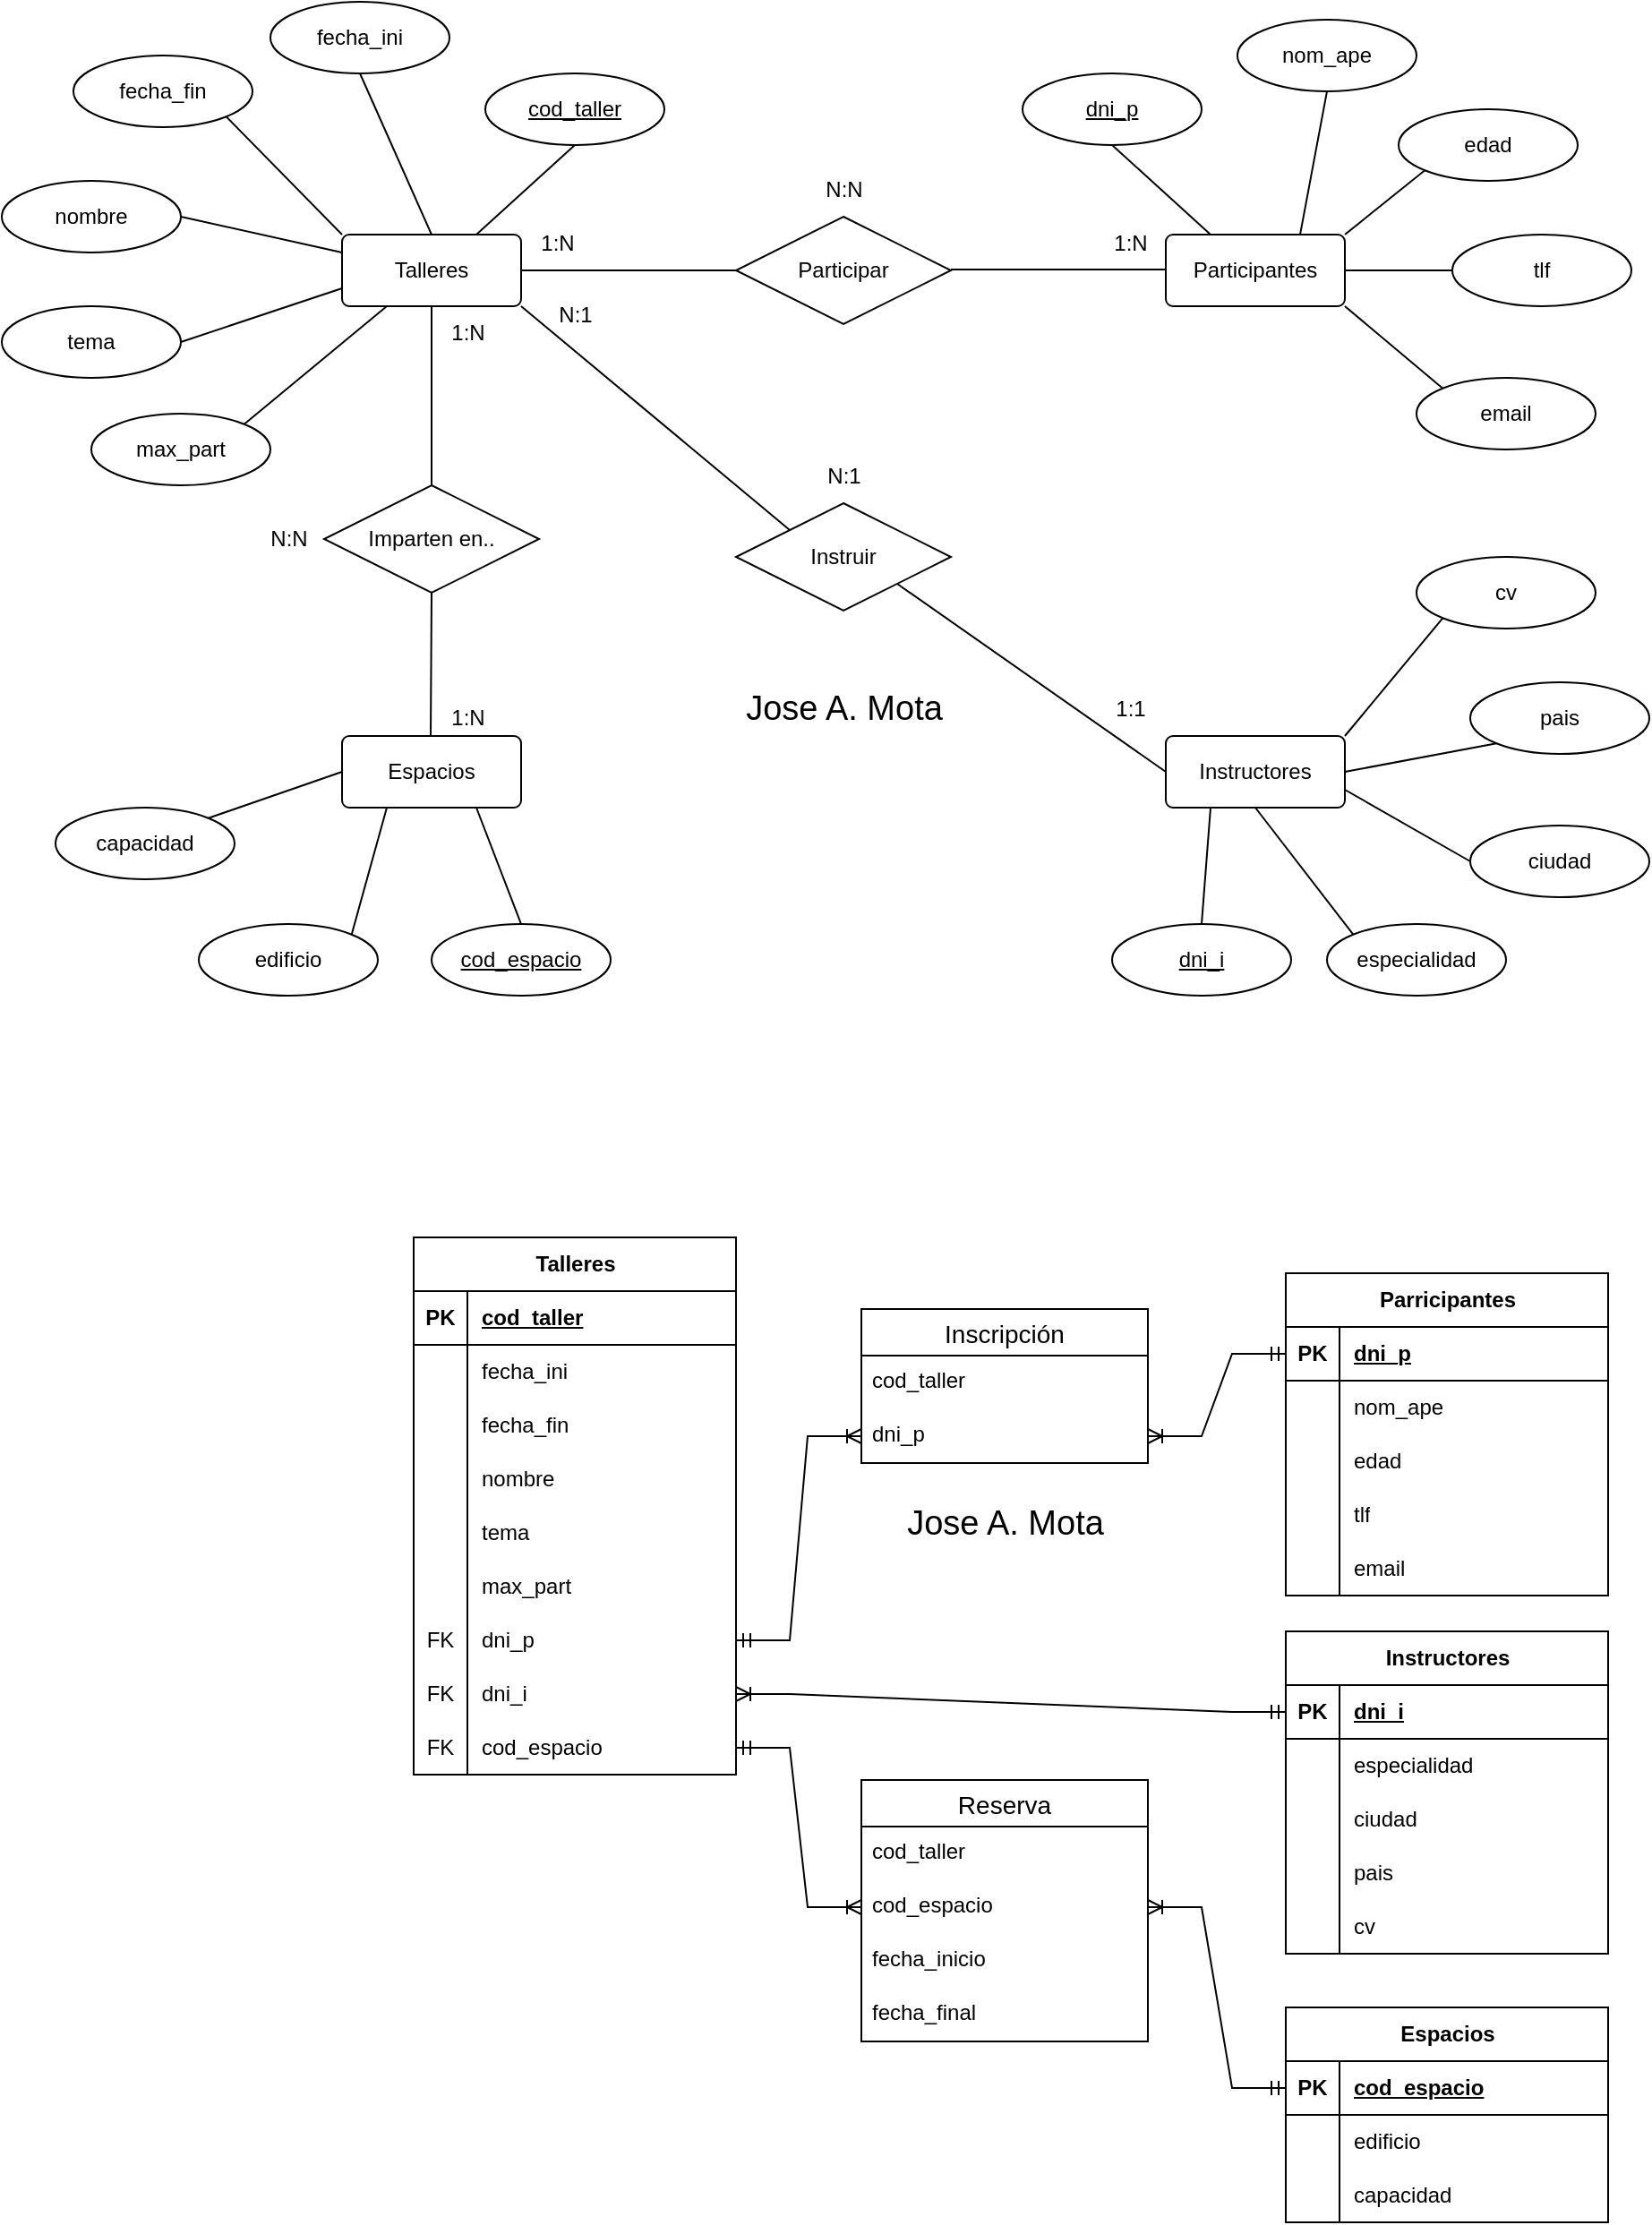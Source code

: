 <mxfile version="24.0.7" type="github">
  <diagram name="Página-1" id="fMd19Do2FWx-BMi6_N6Y">
    <mxGraphModel dx="2007" dy="745" grid="1" gridSize="10" guides="1" tooltips="1" connect="1" arrows="1" fold="1" page="1" pageScale="1" pageWidth="827" pageHeight="1169" math="0" shadow="0">
      <root>
        <mxCell id="0" />
        <mxCell id="1" parent="0" />
        <mxCell id="sIWbyuyJRMNvYDNGpS1E-1" value="Talleres" style="rounded=1;arcSize=10;whiteSpace=wrap;html=1;align=center;" parent="1" vertex="1">
          <mxGeometry x="120" y="160" width="100" height="40" as="geometry" />
        </mxCell>
        <mxCell id="sIWbyuyJRMNvYDNGpS1E-2" value="Participantes" style="rounded=1;arcSize=10;whiteSpace=wrap;html=1;align=center;" parent="1" vertex="1">
          <mxGeometry x="580" y="160" width="100" height="40" as="geometry" />
        </mxCell>
        <mxCell id="sIWbyuyJRMNvYDNGpS1E-3" value="Espacios" style="rounded=1;arcSize=10;whiteSpace=wrap;html=1;align=center;" parent="1" vertex="1">
          <mxGeometry x="120" y="440" width="100" height="40" as="geometry" />
        </mxCell>
        <mxCell id="sIWbyuyJRMNvYDNGpS1E-4" value="Instructores" style="rounded=1;arcSize=10;whiteSpace=wrap;html=1;align=center;" parent="1" vertex="1">
          <mxGeometry x="580" y="440" width="100" height="40" as="geometry" />
        </mxCell>
        <mxCell id="sIWbyuyJRMNvYDNGpS1E-5" value="Participar" style="shape=rhombus;perimeter=rhombusPerimeter;whiteSpace=wrap;html=1;align=center;" parent="1" vertex="1">
          <mxGeometry x="340" y="150" width="120" height="60" as="geometry" />
        </mxCell>
        <mxCell id="sIWbyuyJRMNvYDNGpS1E-6" value="cod_taller" style="ellipse;whiteSpace=wrap;html=1;align=center;fontStyle=4;" parent="1" vertex="1">
          <mxGeometry x="200" y="70" width="100" height="40" as="geometry" />
        </mxCell>
        <mxCell id="sIWbyuyJRMNvYDNGpS1E-7" value="fecha_ini" style="ellipse;whiteSpace=wrap;html=1;align=center;" parent="1" vertex="1">
          <mxGeometry x="80" y="30" width="100" height="40" as="geometry" />
        </mxCell>
        <mxCell id="sIWbyuyJRMNvYDNGpS1E-8" value="fecha_fin" style="ellipse;whiteSpace=wrap;html=1;align=center;" parent="1" vertex="1">
          <mxGeometry x="-30" y="60" width="100" height="40" as="geometry" />
        </mxCell>
        <mxCell id="sIWbyuyJRMNvYDNGpS1E-9" value="nombre" style="ellipse;whiteSpace=wrap;html=1;align=center;" parent="1" vertex="1">
          <mxGeometry x="-70" y="130" width="100" height="40" as="geometry" />
        </mxCell>
        <mxCell id="sIWbyuyJRMNvYDNGpS1E-10" value="tema" style="ellipse;whiteSpace=wrap;html=1;align=center;" parent="1" vertex="1">
          <mxGeometry x="-70" y="200" width="100" height="40" as="geometry" />
        </mxCell>
        <mxCell id="sIWbyuyJRMNvYDNGpS1E-11" value="max_part" style="ellipse;whiteSpace=wrap;html=1;align=center;" parent="1" vertex="1">
          <mxGeometry x="-20" y="260" width="100" height="40" as="geometry" />
        </mxCell>
        <mxCell id="sIWbyuyJRMNvYDNGpS1E-13" value="" style="endArrow=none;html=1;rounded=0;exitX=0.75;exitY=0;exitDx=0;exitDy=0;entryX=0.5;entryY=1;entryDx=0;entryDy=0;" parent="1" source="sIWbyuyJRMNvYDNGpS1E-1" target="sIWbyuyJRMNvYDNGpS1E-6" edge="1">
          <mxGeometry width="50" height="50" relative="1" as="geometry">
            <mxPoint x="250" y="180" as="sourcePoint" />
            <mxPoint x="300" y="130" as="targetPoint" />
          </mxGeometry>
        </mxCell>
        <mxCell id="sIWbyuyJRMNvYDNGpS1E-15" value="" style="endArrow=none;html=1;rounded=0;exitX=0.5;exitY=0;exitDx=0;exitDy=0;entryX=0.5;entryY=1;entryDx=0;entryDy=0;" parent="1" source="sIWbyuyJRMNvYDNGpS1E-1" target="sIWbyuyJRMNvYDNGpS1E-7" edge="1">
          <mxGeometry width="50" height="50" relative="1" as="geometry">
            <mxPoint x="150" y="140" as="sourcePoint" />
            <mxPoint x="180" y="90" as="targetPoint" />
          </mxGeometry>
        </mxCell>
        <mxCell id="sIWbyuyJRMNvYDNGpS1E-16" value="" style="endArrow=none;html=1;rounded=0;exitX=0;exitY=0;exitDx=0;exitDy=0;entryX=1;entryY=1;entryDx=0;entryDy=0;" parent="1" source="sIWbyuyJRMNvYDNGpS1E-1" target="sIWbyuyJRMNvYDNGpS1E-8" edge="1">
          <mxGeometry width="50" height="50" relative="1" as="geometry">
            <mxPoint x="90" y="190" as="sourcePoint" />
            <mxPoint x="50" y="100" as="targetPoint" />
          </mxGeometry>
        </mxCell>
        <mxCell id="sIWbyuyJRMNvYDNGpS1E-17" value="" style="endArrow=none;html=1;rounded=0;exitX=0;exitY=0.25;exitDx=0;exitDy=0;entryX=1;entryY=0.5;entryDx=0;entryDy=0;" parent="1" source="sIWbyuyJRMNvYDNGpS1E-1" target="sIWbyuyJRMNvYDNGpS1E-9" edge="1">
          <mxGeometry width="50" height="50" relative="1" as="geometry">
            <mxPoint x="105" y="183" as="sourcePoint" />
            <mxPoint x="40" y="117" as="targetPoint" />
          </mxGeometry>
        </mxCell>
        <mxCell id="sIWbyuyJRMNvYDNGpS1E-18" value="" style="endArrow=none;html=1;rounded=0;exitX=0;exitY=0.75;exitDx=0;exitDy=0;entryX=1;entryY=0.5;entryDx=0;entryDy=0;" parent="1" source="sIWbyuyJRMNvYDNGpS1E-1" target="sIWbyuyJRMNvYDNGpS1E-10" edge="1">
          <mxGeometry width="50" height="50" relative="1" as="geometry">
            <mxPoint x="130" y="180" as="sourcePoint" />
            <mxPoint x="40" y="160" as="targetPoint" />
          </mxGeometry>
        </mxCell>
        <mxCell id="sIWbyuyJRMNvYDNGpS1E-19" value="" style="endArrow=none;html=1;rounded=0;exitX=0.25;exitY=1;exitDx=0;exitDy=0;entryX=1;entryY=0;entryDx=0;entryDy=0;" parent="1" source="sIWbyuyJRMNvYDNGpS1E-1" target="sIWbyuyJRMNvYDNGpS1E-11" edge="1">
          <mxGeometry width="50" height="50" relative="1" as="geometry">
            <mxPoint x="130" y="200" as="sourcePoint" />
            <mxPoint x="40" y="230" as="targetPoint" />
          </mxGeometry>
        </mxCell>
        <mxCell id="sIWbyuyJRMNvYDNGpS1E-28" value="cod_espacio" style="ellipse;whiteSpace=wrap;html=1;align=center;fontStyle=4;" parent="1" vertex="1">
          <mxGeometry x="170" y="545" width="100" height="40" as="geometry" />
        </mxCell>
        <mxCell id="sIWbyuyJRMNvYDNGpS1E-29" value="capacidad" style="ellipse;whiteSpace=wrap;html=1;align=center;" parent="1" vertex="1">
          <mxGeometry x="-40" y="480" width="100" height="40" as="geometry" />
        </mxCell>
        <mxCell id="sIWbyuyJRMNvYDNGpS1E-31" value="" style="endArrow=none;html=1;rounded=0;exitX=0.75;exitY=1;exitDx=0;exitDy=0;entryX=0.5;entryY=0;entryDx=0;entryDy=0;" parent="1" source="sIWbyuyJRMNvYDNGpS1E-3" target="sIWbyuyJRMNvYDNGpS1E-28" edge="1">
          <mxGeometry width="50" height="50" relative="1" as="geometry">
            <mxPoint x="-15" y="510" as="sourcePoint" />
            <mxPoint x="90" y="480" as="targetPoint" />
          </mxGeometry>
        </mxCell>
        <mxCell id="sIWbyuyJRMNvYDNGpS1E-32" value="" style="endArrow=none;html=1;rounded=0;exitX=0.25;exitY=1;exitDx=0;exitDy=0;entryX=1;entryY=0;entryDx=0;entryDy=0;" parent="1" source="sIWbyuyJRMNvYDNGpS1E-3" target="sIWbyuyJRMNvYDNGpS1E-39" edge="1">
          <mxGeometry width="50" height="50" relative="1" as="geometry">
            <mxPoint x="-40" y="510" as="sourcePoint" />
            <mxPoint x="-30" y="440" as="targetPoint" />
          </mxGeometry>
        </mxCell>
        <mxCell id="sIWbyuyJRMNvYDNGpS1E-33" value="" style="endArrow=none;html=1;rounded=0;exitX=0;exitY=0.5;exitDx=0;exitDy=0;entryX=1;entryY=0;entryDx=0;entryDy=0;" parent="1" source="sIWbyuyJRMNvYDNGpS1E-3" target="sIWbyuyJRMNvYDNGpS1E-29" edge="1">
          <mxGeometry width="50" height="50" relative="1" as="geometry">
            <mxPoint x="-90" y="510" as="sourcePoint" />
            <mxPoint x="-160" y="450" as="targetPoint" />
          </mxGeometry>
        </mxCell>
        <mxCell id="sIWbyuyJRMNvYDNGpS1E-39" value="edificio" style="ellipse;whiteSpace=wrap;html=1;align=center;" parent="1" vertex="1">
          <mxGeometry x="40" y="545" width="100" height="40" as="geometry" />
        </mxCell>
        <mxCell id="sIWbyuyJRMNvYDNGpS1E-40" value="dni_i" style="ellipse;whiteSpace=wrap;html=1;align=center;fontStyle=4;" parent="1" vertex="1">
          <mxGeometry x="550" y="545" width="100" height="40" as="geometry" />
        </mxCell>
        <mxCell id="sIWbyuyJRMNvYDNGpS1E-41" value="ciudad" style="ellipse;whiteSpace=wrap;html=1;align=center;" parent="1" vertex="1">
          <mxGeometry x="750" y="490" width="100" height="40" as="geometry" />
        </mxCell>
        <mxCell id="sIWbyuyJRMNvYDNGpS1E-42" value="pais" style="ellipse;whiteSpace=wrap;html=1;align=center;" parent="1" vertex="1">
          <mxGeometry x="750" y="410" width="100" height="40" as="geometry" />
        </mxCell>
        <mxCell id="sIWbyuyJRMNvYDNGpS1E-43" value="" style="endArrow=none;html=1;rounded=0;exitX=0.25;exitY=1;exitDx=0;exitDy=0;entryX=0.5;entryY=0;entryDx=0;entryDy=0;" parent="1" source="sIWbyuyJRMNvYDNGpS1E-4" target="sIWbyuyJRMNvYDNGpS1E-40" edge="1">
          <mxGeometry width="50" height="50" relative="1" as="geometry">
            <mxPoint x="845" y="625" as="sourcePoint" />
            <mxPoint x="950" y="595" as="targetPoint" />
          </mxGeometry>
        </mxCell>
        <mxCell id="sIWbyuyJRMNvYDNGpS1E-44" value="" style="endArrow=none;html=1;rounded=0;exitX=0.5;exitY=1;exitDx=0;exitDy=0;entryX=0;entryY=0;entryDx=0;entryDy=0;" parent="1" source="sIWbyuyJRMNvYDNGpS1E-4" target="sIWbyuyJRMNvYDNGpS1E-51" edge="1">
          <mxGeometry width="50" height="50" relative="1" as="geometry">
            <mxPoint x="515" y="810" as="sourcePoint" />
            <mxPoint x="525" y="740" as="targetPoint" />
          </mxGeometry>
        </mxCell>
        <mxCell id="sIWbyuyJRMNvYDNGpS1E-45" value="" style="endArrow=none;html=1;rounded=0;exitX=1;exitY=0.75;exitDx=0;exitDy=0;entryX=0;entryY=0.5;entryDx=0;entryDy=0;" parent="1" source="sIWbyuyJRMNvYDNGpS1E-4" target="sIWbyuyJRMNvYDNGpS1E-41" edge="1">
          <mxGeometry width="50" height="50" relative="1" as="geometry">
            <mxPoint x="465" y="810" as="sourcePoint" />
            <mxPoint x="395" y="750" as="targetPoint" />
          </mxGeometry>
        </mxCell>
        <mxCell id="sIWbyuyJRMNvYDNGpS1E-46" value="" style="endArrow=none;html=1;rounded=0;exitX=1;exitY=0.5;exitDx=0;exitDy=0;entryX=0;entryY=1;entryDx=0;entryDy=0;" parent="1" source="sIWbyuyJRMNvYDNGpS1E-4" target="sIWbyuyJRMNvYDNGpS1E-42" edge="1">
          <mxGeometry width="50" height="50" relative="1" as="geometry">
            <mxPoint x="465" y="820" as="sourcePoint" />
            <mxPoint x="385" y="767" as="targetPoint" />
          </mxGeometry>
        </mxCell>
        <mxCell id="sIWbyuyJRMNvYDNGpS1E-47" value="cv" style="ellipse;whiteSpace=wrap;html=1;align=center;" parent="1" vertex="1">
          <mxGeometry x="720" y="340" width="100" height="40" as="geometry" />
        </mxCell>
        <mxCell id="sIWbyuyJRMNvYDNGpS1E-49" value="" style="endArrow=none;html=1;rounded=0;exitX=1;exitY=0;exitDx=0;exitDy=0;entryX=0;entryY=1;entryDx=0;entryDy=0;" parent="1" source="sIWbyuyJRMNvYDNGpS1E-4" target="sIWbyuyJRMNvYDNGpS1E-47" edge="1">
          <mxGeometry width="50" height="50" relative="1" as="geometry">
            <mxPoint x="465" y="840" as="sourcePoint" />
            <mxPoint x="385" y="810" as="targetPoint" />
          </mxGeometry>
        </mxCell>
        <mxCell id="sIWbyuyJRMNvYDNGpS1E-51" value="especialidad" style="ellipse;whiteSpace=wrap;html=1;align=center;" parent="1" vertex="1">
          <mxGeometry x="670" y="545" width="100" height="40" as="geometry" />
        </mxCell>
        <mxCell id="sIWbyuyJRMNvYDNGpS1E-52" value="dni_p" style="ellipse;whiteSpace=wrap;html=1;align=center;fontStyle=4;" parent="1" vertex="1">
          <mxGeometry x="500" y="70" width="100" height="40" as="geometry" />
        </mxCell>
        <mxCell id="sIWbyuyJRMNvYDNGpS1E-53" value="edad" style="ellipse;whiteSpace=wrap;html=1;align=center;" parent="1" vertex="1">
          <mxGeometry x="710" y="90" width="100" height="40" as="geometry" />
        </mxCell>
        <mxCell id="sIWbyuyJRMNvYDNGpS1E-54" value="tlf" style="ellipse;whiteSpace=wrap;html=1;align=center;" parent="1" vertex="1">
          <mxGeometry x="740" y="160" width="100" height="40" as="geometry" />
        </mxCell>
        <mxCell id="sIWbyuyJRMNvYDNGpS1E-55" value="" style="endArrow=none;html=1;rounded=0;exitX=0.25;exitY=0;exitDx=0;exitDy=0;entryX=0.5;entryY=1;entryDx=0;entryDy=0;" parent="1" source="sIWbyuyJRMNvYDNGpS1E-2" target="sIWbyuyJRMNvYDNGpS1E-52" edge="1">
          <mxGeometry width="50" height="50" relative="1" as="geometry">
            <mxPoint x="955" y="145" as="sourcePoint" />
            <mxPoint x="1060" y="115" as="targetPoint" />
          </mxGeometry>
        </mxCell>
        <mxCell id="sIWbyuyJRMNvYDNGpS1E-56" value="" style="endArrow=none;html=1;rounded=0;exitX=0.75;exitY=0;exitDx=0;exitDy=0;entryX=0.5;entryY=1;entryDx=0;entryDy=0;" parent="1" source="sIWbyuyJRMNvYDNGpS1E-2" target="sIWbyuyJRMNvYDNGpS1E-63" edge="1">
          <mxGeometry width="50" height="50" relative="1" as="geometry">
            <mxPoint x="930" y="145" as="sourcePoint" />
            <mxPoint x="940" y="75" as="targetPoint" />
          </mxGeometry>
        </mxCell>
        <mxCell id="sIWbyuyJRMNvYDNGpS1E-57" value="" style="endArrow=none;html=1;rounded=0;exitX=1;exitY=0;exitDx=0;exitDy=0;entryX=0;entryY=1;entryDx=0;entryDy=0;" parent="1" source="sIWbyuyJRMNvYDNGpS1E-2" target="sIWbyuyJRMNvYDNGpS1E-53" edge="1">
          <mxGeometry width="50" height="50" relative="1" as="geometry">
            <mxPoint x="880" y="145" as="sourcePoint" />
            <mxPoint x="810" y="85" as="targetPoint" />
          </mxGeometry>
        </mxCell>
        <mxCell id="sIWbyuyJRMNvYDNGpS1E-58" value="" style="endArrow=none;html=1;rounded=0;exitX=0;exitY=0.5;exitDx=0;exitDy=0;entryX=1;entryY=0.5;entryDx=0;entryDy=0;" parent="1" source="sIWbyuyJRMNvYDNGpS1E-54" target="sIWbyuyJRMNvYDNGpS1E-2" edge="1">
          <mxGeometry width="50" height="50" relative="1" as="geometry">
            <mxPoint x="880" y="155" as="sourcePoint" />
            <mxPoint x="800" y="102" as="targetPoint" />
          </mxGeometry>
        </mxCell>
        <mxCell id="sIWbyuyJRMNvYDNGpS1E-59" value="email" style="ellipse;whiteSpace=wrap;html=1;align=center;" parent="1" vertex="1">
          <mxGeometry x="720" y="240" width="100" height="40" as="geometry" />
        </mxCell>
        <mxCell id="sIWbyuyJRMNvYDNGpS1E-61" value="" style="endArrow=none;html=1;rounded=0;exitX=1;exitY=1;exitDx=0;exitDy=0;entryX=0;entryY=0;entryDx=0;entryDy=0;" parent="1" source="sIWbyuyJRMNvYDNGpS1E-2" target="sIWbyuyJRMNvYDNGpS1E-59" edge="1">
          <mxGeometry width="50" height="50" relative="1" as="geometry">
            <mxPoint x="880" y="175" as="sourcePoint" />
            <mxPoint x="800" y="145" as="targetPoint" />
          </mxGeometry>
        </mxCell>
        <mxCell id="sIWbyuyJRMNvYDNGpS1E-63" value="nom_ape" style="ellipse;whiteSpace=wrap;html=1;align=center;" parent="1" vertex="1">
          <mxGeometry x="620" y="40" width="100" height="40" as="geometry" />
        </mxCell>
        <mxCell id="sIWbyuyJRMNvYDNGpS1E-64" value="Instruir" style="shape=rhombus;perimeter=rhombusPerimeter;whiteSpace=wrap;html=1;align=center;" parent="1" vertex="1">
          <mxGeometry x="340" y="310" width="120" height="60" as="geometry" />
        </mxCell>
        <mxCell id="sIWbyuyJRMNvYDNGpS1E-65" value="Imparten en.." style="shape=rhombus;perimeter=rhombusPerimeter;whiteSpace=wrap;html=1;align=center;" parent="1" vertex="1">
          <mxGeometry x="110" y="300" width="120" height="60" as="geometry" />
        </mxCell>
        <mxCell id="sIWbyuyJRMNvYDNGpS1E-66" value="N:N" style="text;html=1;align=center;verticalAlign=middle;resizable=0;points=[];autosize=1;strokeColor=none;fillColor=none;" parent="1" vertex="1">
          <mxGeometry x="70" y="315" width="40" height="30" as="geometry" />
        </mxCell>
        <mxCell id="sIWbyuyJRMNvYDNGpS1E-67" value="N:N" style="text;html=1;align=center;verticalAlign=middle;resizable=0;points=[];autosize=1;strokeColor=none;fillColor=none;" parent="1" vertex="1">
          <mxGeometry x="380" y="120" width="40" height="30" as="geometry" />
        </mxCell>
        <mxCell id="sIWbyuyJRMNvYDNGpS1E-69" value="N:1" style="text;html=1;align=center;verticalAlign=middle;resizable=0;points=[];autosize=1;strokeColor=none;fillColor=none;" parent="1" vertex="1">
          <mxGeometry x="380" y="280" width="40" height="30" as="geometry" />
        </mxCell>
        <mxCell id="sIWbyuyJRMNvYDNGpS1E-70" value="" style="endArrow=none;html=1;rounded=0;exitX=1;exitY=0.5;exitDx=0;exitDy=0;entryX=0;entryY=0.5;entryDx=0;entryDy=0;" parent="1" source="sIWbyuyJRMNvYDNGpS1E-1" target="sIWbyuyJRMNvYDNGpS1E-5" edge="1">
          <mxGeometry width="50" height="50" relative="1" as="geometry">
            <mxPoint x="205" y="170" as="sourcePoint" />
            <mxPoint x="260" y="120" as="targetPoint" />
          </mxGeometry>
        </mxCell>
        <mxCell id="sIWbyuyJRMNvYDNGpS1E-71" value="" style="endArrow=none;html=1;rounded=0;exitX=1;exitY=0.5;exitDx=0;exitDy=0;entryX=0;entryY=0.5;entryDx=0;entryDy=0;" parent="1" edge="1">
          <mxGeometry width="50" height="50" relative="1" as="geometry">
            <mxPoint x="460" y="179.5" as="sourcePoint" />
            <mxPoint x="580" y="179.5" as="targetPoint" />
          </mxGeometry>
        </mxCell>
        <mxCell id="sIWbyuyJRMNvYDNGpS1E-72" value="" style="endArrow=none;html=1;rounded=0;exitX=1;exitY=1;exitDx=0;exitDy=0;entryX=0;entryY=0;entryDx=0;entryDy=0;" parent="1" source="sIWbyuyJRMNvYDNGpS1E-1" target="sIWbyuyJRMNvYDNGpS1E-64" edge="1">
          <mxGeometry width="50" height="50" relative="1" as="geometry">
            <mxPoint x="470" y="189.5" as="sourcePoint" />
            <mxPoint x="590" y="189.5" as="targetPoint" />
          </mxGeometry>
        </mxCell>
        <mxCell id="sIWbyuyJRMNvYDNGpS1E-73" value="" style="endArrow=none;html=1;rounded=0;exitX=1;exitY=1;exitDx=0;exitDy=0;entryX=0;entryY=0.5;entryDx=0;entryDy=0;" parent="1" source="sIWbyuyJRMNvYDNGpS1E-64" target="sIWbyuyJRMNvYDNGpS1E-4" edge="1">
          <mxGeometry width="50" height="50" relative="1" as="geometry">
            <mxPoint x="410" y="390" as="sourcePoint" />
            <mxPoint x="560" y="515" as="targetPoint" />
          </mxGeometry>
        </mxCell>
        <mxCell id="sIWbyuyJRMNvYDNGpS1E-74" value="" style="endArrow=none;html=1;rounded=0;exitX=0.5;exitY=1;exitDx=0;exitDy=0;entryX=0.5;entryY=0;entryDx=0;entryDy=0;" parent="1" source="sIWbyuyJRMNvYDNGpS1E-1" target="sIWbyuyJRMNvYDNGpS1E-65" edge="1">
          <mxGeometry width="50" height="50" relative="1" as="geometry">
            <mxPoint x="250" y="385" as="sourcePoint" />
            <mxPoint x="400" y="490" as="targetPoint" />
          </mxGeometry>
        </mxCell>
        <mxCell id="sIWbyuyJRMNvYDNGpS1E-75" value="" style="endArrow=none;html=1;rounded=0;entryX=0.5;entryY=0;entryDx=0;entryDy=0;exitX=0.5;exitY=1;exitDx=0;exitDy=0;" parent="1" source="sIWbyuyJRMNvYDNGpS1E-65" edge="1">
          <mxGeometry width="50" height="50" relative="1" as="geometry">
            <mxPoint x="170" y="370" as="sourcePoint" />
            <mxPoint x="169.5" y="440" as="targetPoint" />
          </mxGeometry>
        </mxCell>
        <mxCell id="sIWbyuyJRMNvYDNGpS1E-76" value="1:N" style="text;html=1;align=center;verticalAlign=middle;resizable=0;points=[];autosize=1;strokeColor=none;fillColor=none;" parent="1" vertex="1">
          <mxGeometry x="220" y="150" width="40" height="30" as="geometry" />
        </mxCell>
        <mxCell id="sIWbyuyJRMNvYDNGpS1E-77" value="1:N" style="text;html=1;align=center;verticalAlign=middle;resizable=0;points=[];autosize=1;strokeColor=none;fillColor=none;" parent="1" vertex="1">
          <mxGeometry x="540" y="150" width="40" height="30" as="geometry" />
        </mxCell>
        <mxCell id="sIWbyuyJRMNvYDNGpS1E-80" value="1:1" style="text;html=1;align=center;verticalAlign=middle;resizable=0;points=[];autosize=1;strokeColor=none;fillColor=none;" parent="1" vertex="1">
          <mxGeometry x="540" y="410" width="40" height="30" as="geometry" />
        </mxCell>
        <mxCell id="sIWbyuyJRMNvYDNGpS1E-81" value="1:N" style="text;html=1;align=center;verticalAlign=middle;resizable=0;points=[];autosize=1;strokeColor=none;fillColor=none;" parent="1" vertex="1">
          <mxGeometry x="170" y="415" width="40" height="30" as="geometry" />
        </mxCell>
        <mxCell id="sIWbyuyJRMNvYDNGpS1E-82" value="1:N" style="text;html=1;align=center;verticalAlign=middle;resizable=0;points=[];autosize=1;strokeColor=none;fillColor=none;" parent="1" vertex="1">
          <mxGeometry x="170" y="200" width="40" height="30" as="geometry" />
        </mxCell>
        <mxCell id="sIWbyuyJRMNvYDNGpS1E-83" value="N:1" style="text;html=1;align=center;verticalAlign=middle;resizable=0;points=[];autosize=1;strokeColor=none;fillColor=none;" parent="1" vertex="1">
          <mxGeometry x="230" y="190" width="40" height="30" as="geometry" />
        </mxCell>
        <mxCell id="sIWbyuyJRMNvYDNGpS1E-84" value="Talleres" style="shape=table;startSize=30;container=1;collapsible=1;childLayout=tableLayout;fixedRows=1;rowLines=0;fontStyle=1;align=center;resizeLast=1;html=1;" parent="1" vertex="1">
          <mxGeometry x="160" y="720" width="180" height="300" as="geometry" />
        </mxCell>
        <mxCell id="sIWbyuyJRMNvYDNGpS1E-85" value="" style="shape=tableRow;horizontal=0;startSize=0;swimlaneHead=0;swimlaneBody=0;fillColor=none;collapsible=0;dropTarget=0;points=[[0,0.5],[1,0.5]];portConstraint=eastwest;top=0;left=0;right=0;bottom=1;" parent="sIWbyuyJRMNvYDNGpS1E-84" vertex="1">
          <mxGeometry y="30" width="180" height="30" as="geometry" />
        </mxCell>
        <mxCell id="sIWbyuyJRMNvYDNGpS1E-86" value="PK" style="shape=partialRectangle;connectable=0;fillColor=none;top=0;left=0;bottom=0;right=0;fontStyle=1;overflow=hidden;whiteSpace=wrap;html=1;" parent="sIWbyuyJRMNvYDNGpS1E-85" vertex="1">
          <mxGeometry width="30" height="30" as="geometry">
            <mxRectangle width="30" height="30" as="alternateBounds" />
          </mxGeometry>
        </mxCell>
        <mxCell id="sIWbyuyJRMNvYDNGpS1E-87" value="cod_taller" style="shape=partialRectangle;connectable=0;fillColor=none;top=0;left=0;bottom=0;right=0;align=left;spacingLeft=6;fontStyle=5;overflow=hidden;whiteSpace=wrap;html=1;" parent="sIWbyuyJRMNvYDNGpS1E-85" vertex="1">
          <mxGeometry x="30" width="150" height="30" as="geometry">
            <mxRectangle width="150" height="30" as="alternateBounds" />
          </mxGeometry>
        </mxCell>
        <mxCell id="sIWbyuyJRMNvYDNGpS1E-88" value="" style="shape=tableRow;horizontal=0;startSize=0;swimlaneHead=0;swimlaneBody=0;fillColor=none;collapsible=0;dropTarget=0;points=[[0,0.5],[1,0.5]];portConstraint=eastwest;top=0;left=0;right=0;bottom=0;" parent="sIWbyuyJRMNvYDNGpS1E-84" vertex="1">
          <mxGeometry y="60" width="180" height="30" as="geometry" />
        </mxCell>
        <mxCell id="sIWbyuyJRMNvYDNGpS1E-89" value="" style="shape=partialRectangle;connectable=0;fillColor=none;top=0;left=0;bottom=0;right=0;editable=1;overflow=hidden;whiteSpace=wrap;html=1;" parent="sIWbyuyJRMNvYDNGpS1E-88" vertex="1">
          <mxGeometry width="30" height="30" as="geometry">
            <mxRectangle width="30" height="30" as="alternateBounds" />
          </mxGeometry>
        </mxCell>
        <mxCell id="sIWbyuyJRMNvYDNGpS1E-90" value="fecha_ini" style="shape=partialRectangle;connectable=0;fillColor=none;top=0;left=0;bottom=0;right=0;align=left;spacingLeft=6;overflow=hidden;whiteSpace=wrap;html=1;" parent="sIWbyuyJRMNvYDNGpS1E-88" vertex="1">
          <mxGeometry x="30" width="150" height="30" as="geometry">
            <mxRectangle width="150" height="30" as="alternateBounds" />
          </mxGeometry>
        </mxCell>
        <mxCell id="sIWbyuyJRMNvYDNGpS1E-91" value="" style="shape=tableRow;horizontal=0;startSize=0;swimlaneHead=0;swimlaneBody=0;fillColor=none;collapsible=0;dropTarget=0;points=[[0,0.5],[1,0.5]];portConstraint=eastwest;top=0;left=0;right=0;bottom=0;" parent="sIWbyuyJRMNvYDNGpS1E-84" vertex="1">
          <mxGeometry y="90" width="180" height="30" as="geometry" />
        </mxCell>
        <mxCell id="sIWbyuyJRMNvYDNGpS1E-92" value="" style="shape=partialRectangle;connectable=0;fillColor=none;top=0;left=0;bottom=0;right=0;editable=1;overflow=hidden;whiteSpace=wrap;html=1;" parent="sIWbyuyJRMNvYDNGpS1E-91" vertex="1">
          <mxGeometry width="30" height="30" as="geometry">
            <mxRectangle width="30" height="30" as="alternateBounds" />
          </mxGeometry>
        </mxCell>
        <mxCell id="sIWbyuyJRMNvYDNGpS1E-93" value="fecha_fin" style="shape=partialRectangle;connectable=0;fillColor=none;top=0;left=0;bottom=0;right=0;align=left;spacingLeft=6;overflow=hidden;whiteSpace=wrap;html=1;" parent="sIWbyuyJRMNvYDNGpS1E-91" vertex="1">
          <mxGeometry x="30" width="150" height="30" as="geometry">
            <mxRectangle width="150" height="30" as="alternateBounds" />
          </mxGeometry>
        </mxCell>
        <mxCell id="sIWbyuyJRMNvYDNGpS1E-94" value="" style="shape=tableRow;horizontal=0;startSize=0;swimlaneHead=0;swimlaneBody=0;fillColor=none;collapsible=0;dropTarget=0;points=[[0,0.5],[1,0.5]];portConstraint=eastwest;top=0;left=0;right=0;bottom=0;" parent="sIWbyuyJRMNvYDNGpS1E-84" vertex="1">
          <mxGeometry y="120" width="180" height="30" as="geometry" />
        </mxCell>
        <mxCell id="sIWbyuyJRMNvYDNGpS1E-95" value="" style="shape=partialRectangle;connectable=0;fillColor=none;top=0;left=0;bottom=0;right=0;editable=1;overflow=hidden;whiteSpace=wrap;html=1;" parent="sIWbyuyJRMNvYDNGpS1E-94" vertex="1">
          <mxGeometry width="30" height="30" as="geometry">
            <mxRectangle width="30" height="30" as="alternateBounds" />
          </mxGeometry>
        </mxCell>
        <mxCell id="sIWbyuyJRMNvYDNGpS1E-96" value="nombre" style="shape=partialRectangle;connectable=0;fillColor=none;top=0;left=0;bottom=0;right=0;align=left;spacingLeft=6;overflow=hidden;whiteSpace=wrap;html=1;" parent="sIWbyuyJRMNvYDNGpS1E-94" vertex="1">
          <mxGeometry x="30" width="150" height="30" as="geometry">
            <mxRectangle width="150" height="30" as="alternateBounds" />
          </mxGeometry>
        </mxCell>
        <mxCell id="sIWbyuyJRMNvYDNGpS1E-142" value="" style="shape=tableRow;horizontal=0;startSize=0;swimlaneHead=0;swimlaneBody=0;fillColor=none;collapsible=0;dropTarget=0;points=[[0,0.5],[1,0.5]];portConstraint=eastwest;top=0;left=0;right=0;bottom=0;" parent="sIWbyuyJRMNvYDNGpS1E-84" vertex="1">
          <mxGeometry y="150" width="180" height="30" as="geometry" />
        </mxCell>
        <mxCell id="sIWbyuyJRMNvYDNGpS1E-143" value="" style="shape=partialRectangle;connectable=0;fillColor=none;top=0;left=0;bottom=0;right=0;editable=1;overflow=hidden;whiteSpace=wrap;html=1;" parent="sIWbyuyJRMNvYDNGpS1E-142" vertex="1">
          <mxGeometry width="30" height="30" as="geometry">
            <mxRectangle width="30" height="30" as="alternateBounds" />
          </mxGeometry>
        </mxCell>
        <mxCell id="sIWbyuyJRMNvYDNGpS1E-144" value="tema" style="shape=partialRectangle;connectable=0;fillColor=none;top=0;left=0;bottom=0;right=0;align=left;spacingLeft=6;overflow=hidden;whiteSpace=wrap;html=1;" parent="sIWbyuyJRMNvYDNGpS1E-142" vertex="1">
          <mxGeometry x="30" width="150" height="30" as="geometry">
            <mxRectangle width="150" height="30" as="alternateBounds" />
          </mxGeometry>
        </mxCell>
        <mxCell id="sIWbyuyJRMNvYDNGpS1E-145" value="" style="shape=tableRow;horizontal=0;startSize=0;swimlaneHead=0;swimlaneBody=0;fillColor=none;collapsible=0;dropTarget=0;points=[[0,0.5],[1,0.5]];portConstraint=eastwest;top=0;left=0;right=0;bottom=0;" parent="sIWbyuyJRMNvYDNGpS1E-84" vertex="1">
          <mxGeometry y="180" width="180" height="30" as="geometry" />
        </mxCell>
        <mxCell id="sIWbyuyJRMNvYDNGpS1E-146" value="" style="shape=partialRectangle;connectable=0;fillColor=none;top=0;left=0;bottom=0;right=0;editable=1;overflow=hidden;whiteSpace=wrap;html=1;" parent="sIWbyuyJRMNvYDNGpS1E-145" vertex="1">
          <mxGeometry width="30" height="30" as="geometry">
            <mxRectangle width="30" height="30" as="alternateBounds" />
          </mxGeometry>
        </mxCell>
        <mxCell id="sIWbyuyJRMNvYDNGpS1E-147" value="max_part" style="shape=partialRectangle;connectable=0;fillColor=none;top=0;left=0;bottom=0;right=0;align=left;spacingLeft=6;overflow=hidden;whiteSpace=wrap;html=1;" parent="sIWbyuyJRMNvYDNGpS1E-145" vertex="1">
          <mxGeometry x="30" width="150" height="30" as="geometry">
            <mxRectangle width="150" height="30" as="alternateBounds" />
          </mxGeometry>
        </mxCell>
        <mxCell id="sIWbyuyJRMNvYDNGpS1E-157" value="" style="shape=tableRow;horizontal=0;startSize=0;swimlaneHead=0;swimlaneBody=0;fillColor=none;collapsible=0;dropTarget=0;points=[[0,0.5],[1,0.5]];portConstraint=eastwest;top=0;left=0;right=0;bottom=0;" parent="sIWbyuyJRMNvYDNGpS1E-84" vertex="1">
          <mxGeometry y="210" width="180" height="30" as="geometry" />
        </mxCell>
        <mxCell id="sIWbyuyJRMNvYDNGpS1E-158" value="FK" style="shape=partialRectangle;connectable=0;fillColor=none;top=0;left=0;bottom=0;right=0;editable=1;overflow=hidden;whiteSpace=wrap;html=1;" parent="sIWbyuyJRMNvYDNGpS1E-157" vertex="1">
          <mxGeometry width="30" height="30" as="geometry">
            <mxRectangle width="30" height="30" as="alternateBounds" />
          </mxGeometry>
        </mxCell>
        <mxCell id="sIWbyuyJRMNvYDNGpS1E-159" value="dni_p" style="shape=partialRectangle;connectable=0;fillColor=none;top=0;left=0;bottom=0;right=0;align=left;spacingLeft=6;overflow=hidden;whiteSpace=wrap;html=1;" parent="sIWbyuyJRMNvYDNGpS1E-157" vertex="1">
          <mxGeometry x="30" width="150" height="30" as="geometry">
            <mxRectangle width="150" height="30" as="alternateBounds" />
          </mxGeometry>
        </mxCell>
        <mxCell id="sIWbyuyJRMNvYDNGpS1E-160" value="" style="shape=tableRow;horizontal=0;startSize=0;swimlaneHead=0;swimlaneBody=0;fillColor=none;collapsible=0;dropTarget=0;points=[[0,0.5],[1,0.5]];portConstraint=eastwest;top=0;left=0;right=0;bottom=0;" parent="sIWbyuyJRMNvYDNGpS1E-84" vertex="1">
          <mxGeometry y="240" width="180" height="30" as="geometry" />
        </mxCell>
        <mxCell id="sIWbyuyJRMNvYDNGpS1E-161" value="FK" style="shape=partialRectangle;connectable=0;fillColor=none;top=0;left=0;bottom=0;right=0;editable=1;overflow=hidden;whiteSpace=wrap;html=1;" parent="sIWbyuyJRMNvYDNGpS1E-160" vertex="1">
          <mxGeometry width="30" height="30" as="geometry">
            <mxRectangle width="30" height="30" as="alternateBounds" />
          </mxGeometry>
        </mxCell>
        <mxCell id="sIWbyuyJRMNvYDNGpS1E-162" value="dni_i" style="shape=partialRectangle;connectable=0;fillColor=none;top=0;left=0;bottom=0;right=0;align=left;spacingLeft=6;overflow=hidden;whiteSpace=wrap;html=1;" parent="sIWbyuyJRMNvYDNGpS1E-160" vertex="1">
          <mxGeometry x="30" width="150" height="30" as="geometry">
            <mxRectangle width="150" height="30" as="alternateBounds" />
          </mxGeometry>
        </mxCell>
        <mxCell id="sIWbyuyJRMNvYDNGpS1E-163" value="" style="shape=tableRow;horizontal=0;startSize=0;swimlaneHead=0;swimlaneBody=0;fillColor=none;collapsible=0;dropTarget=0;points=[[0,0.5],[1,0.5]];portConstraint=eastwest;top=0;left=0;right=0;bottom=0;" parent="sIWbyuyJRMNvYDNGpS1E-84" vertex="1">
          <mxGeometry y="270" width="180" height="30" as="geometry" />
        </mxCell>
        <mxCell id="sIWbyuyJRMNvYDNGpS1E-164" value="FK" style="shape=partialRectangle;connectable=0;fillColor=none;top=0;left=0;bottom=0;right=0;editable=1;overflow=hidden;whiteSpace=wrap;html=1;" parent="sIWbyuyJRMNvYDNGpS1E-163" vertex="1">
          <mxGeometry width="30" height="30" as="geometry">
            <mxRectangle width="30" height="30" as="alternateBounds" />
          </mxGeometry>
        </mxCell>
        <mxCell id="sIWbyuyJRMNvYDNGpS1E-165" value="cod_espacio" style="shape=partialRectangle;connectable=0;fillColor=none;top=0;left=0;bottom=0;right=0;align=left;spacingLeft=6;overflow=hidden;whiteSpace=wrap;html=1;" parent="sIWbyuyJRMNvYDNGpS1E-163" vertex="1">
          <mxGeometry x="30" width="150" height="30" as="geometry">
            <mxRectangle width="150" height="30" as="alternateBounds" />
          </mxGeometry>
        </mxCell>
        <mxCell id="sIWbyuyJRMNvYDNGpS1E-97" value="Parricipantes" style="shape=table;startSize=30;container=1;collapsible=1;childLayout=tableLayout;fixedRows=1;rowLines=0;fontStyle=1;align=center;resizeLast=1;html=1;" parent="1" vertex="1">
          <mxGeometry x="647" y="740" width="180" height="180" as="geometry" />
        </mxCell>
        <mxCell id="sIWbyuyJRMNvYDNGpS1E-98" value="" style="shape=tableRow;horizontal=0;startSize=0;swimlaneHead=0;swimlaneBody=0;fillColor=none;collapsible=0;dropTarget=0;points=[[0,0.5],[1,0.5]];portConstraint=eastwest;top=0;left=0;right=0;bottom=1;" parent="sIWbyuyJRMNvYDNGpS1E-97" vertex="1">
          <mxGeometry y="30" width="180" height="30" as="geometry" />
        </mxCell>
        <mxCell id="sIWbyuyJRMNvYDNGpS1E-99" value="PK" style="shape=partialRectangle;connectable=0;fillColor=none;top=0;left=0;bottom=0;right=0;fontStyle=1;overflow=hidden;whiteSpace=wrap;html=1;" parent="sIWbyuyJRMNvYDNGpS1E-98" vertex="1">
          <mxGeometry width="30" height="30" as="geometry">
            <mxRectangle width="30" height="30" as="alternateBounds" />
          </mxGeometry>
        </mxCell>
        <mxCell id="sIWbyuyJRMNvYDNGpS1E-100" value="dni_p" style="shape=partialRectangle;connectable=0;fillColor=none;top=0;left=0;bottom=0;right=0;align=left;spacingLeft=6;fontStyle=5;overflow=hidden;whiteSpace=wrap;html=1;" parent="sIWbyuyJRMNvYDNGpS1E-98" vertex="1">
          <mxGeometry x="30" width="150" height="30" as="geometry">
            <mxRectangle width="150" height="30" as="alternateBounds" />
          </mxGeometry>
        </mxCell>
        <mxCell id="sIWbyuyJRMNvYDNGpS1E-101" value="" style="shape=tableRow;horizontal=0;startSize=0;swimlaneHead=0;swimlaneBody=0;fillColor=none;collapsible=0;dropTarget=0;points=[[0,0.5],[1,0.5]];portConstraint=eastwest;top=0;left=0;right=0;bottom=0;" parent="sIWbyuyJRMNvYDNGpS1E-97" vertex="1">
          <mxGeometry y="60" width="180" height="30" as="geometry" />
        </mxCell>
        <mxCell id="sIWbyuyJRMNvYDNGpS1E-102" value="" style="shape=partialRectangle;connectable=0;fillColor=none;top=0;left=0;bottom=0;right=0;editable=1;overflow=hidden;whiteSpace=wrap;html=1;" parent="sIWbyuyJRMNvYDNGpS1E-101" vertex="1">
          <mxGeometry width="30" height="30" as="geometry">
            <mxRectangle width="30" height="30" as="alternateBounds" />
          </mxGeometry>
        </mxCell>
        <mxCell id="sIWbyuyJRMNvYDNGpS1E-103" value="nom_ape" style="shape=partialRectangle;connectable=0;fillColor=none;top=0;left=0;bottom=0;right=0;align=left;spacingLeft=6;overflow=hidden;whiteSpace=wrap;html=1;" parent="sIWbyuyJRMNvYDNGpS1E-101" vertex="1">
          <mxGeometry x="30" width="150" height="30" as="geometry">
            <mxRectangle width="150" height="30" as="alternateBounds" />
          </mxGeometry>
        </mxCell>
        <mxCell id="sIWbyuyJRMNvYDNGpS1E-104" value="" style="shape=tableRow;horizontal=0;startSize=0;swimlaneHead=0;swimlaneBody=0;fillColor=none;collapsible=0;dropTarget=0;points=[[0,0.5],[1,0.5]];portConstraint=eastwest;top=0;left=0;right=0;bottom=0;" parent="sIWbyuyJRMNvYDNGpS1E-97" vertex="1">
          <mxGeometry y="90" width="180" height="30" as="geometry" />
        </mxCell>
        <mxCell id="sIWbyuyJRMNvYDNGpS1E-105" value="" style="shape=partialRectangle;connectable=0;fillColor=none;top=0;left=0;bottom=0;right=0;editable=1;overflow=hidden;whiteSpace=wrap;html=1;" parent="sIWbyuyJRMNvYDNGpS1E-104" vertex="1">
          <mxGeometry width="30" height="30" as="geometry">
            <mxRectangle width="30" height="30" as="alternateBounds" />
          </mxGeometry>
        </mxCell>
        <mxCell id="sIWbyuyJRMNvYDNGpS1E-106" value="edad" style="shape=partialRectangle;connectable=0;fillColor=none;top=0;left=0;bottom=0;right=0;align=left;spacingLeft=6;overflow=hidden;whiteSpace=wrap;html=1;" parent="sIWbyuyJRMNvYDNGpS1E-104" vertex="1">
          <mxGeometry x="30" width="150" height="30" as="geometry">
            <mxRectangle width="150" height="30" as="alternateBounds" />
          </mxGeometry>
        </mxCell>
        <mxCell id="sIWbyuyJRMNvYDNGpS1E-107" value="" style="shape=tableRow;horizontal=0;startSize=0;swimlaneHead=0;swimlaneBody=0;fillColor=none;collapsible=0;dropTarget=0;points=[[0,0.5],[1,0.5]];portConstraint=eastwest;top=0;left=0;right=0;bottom=0;" parent="sIWbyuyJRMNvYDNGpS1E-97" vertex="1">
          <mxGeometry y="120" width="180" height="30" as="geometry" />
        </mxCell>
        <mxCell id="sIWbyuyJRMNvYDNGpS1E-108" value="" style="shape=partialRectangle;connectable=0;fillColor=none;top=0;left=0;bottom=0;right=0;editable=1;overflow=hidden;whiteSpace=wrap;html=1;" parent="sIWbyuyJRMNvYDNGpS1E-107" vertex="1">
          <mxGeometry width="30" height="30" as="geometry">
            <mxRectangle width="30" height="30" as="alternateBounds" />
          </mxGeometry>
        </mxCell>
        <mxCell id="sIWbyuyJRMNvYDNGpS1E-109" value="tlf" style="shape=partialRectangle;connectable=0;fillColor=none;top=0;left=0;bottom=0;right=0;align=left;spacingLeft=6;overflow=hidden;whiteSpace=wrap;html=1;" parent="sIWbyuyJRMNvYDNGpS1E-107" vertex="1">
          <mxGeometry x="30" width="150" height="30" as="geometry">
            <mxRectangle width="150" height="30" as="alternateBounds" />
          </mxGeometry>
        </mxCell>
        <mxCell id="sIWbyuyJRMNvYDNGpS1E-148" value="" style="shape=tableRow;horizontal=0;startSize=0;swimlaneHead=0;swimlaneBody=0;fillColor=none;collapsible=0;dropTarget=0;points=[[0,0.5],[1,0.5]];portConstraint=eastwest;top=0;left=0;right=0;bottom=0;" parent="sIWbyuyJRMNvYDNGpS1E-97" vertex="1">
          <mxGeometry y="150" width="180" height="30" as="geometry" />
        </mxCell>
        <mxCell id="sIWbyuyJRMNvYDNGpS1E-149" value="" style="shape=partialRectangle;connectable=0;fillColor=none;top=0;left=0;bottom=0;right=0;editable=1;overflow=hidden;whiteSpace=wrap;html=1;" parent="sIWbyuyJRMNvYDNGpS1E-148" vertex="1">
          <mxGeometry width="30" height="30" as="geometry">
            <mxRectangle width="30" height="30" as="alternateBounds" />
          </mxGeometry>
        </mxCell>
        <mxCell id="sIWbyuyJRMNvYDNGpS1E-150" value="email" style="shape=partialRectangle;connectable=0;fillColor=none;top=0;left=0;bottom=0;right=0;align=left;spacingLeft=6;overflow=hidden;whiteSpace=wrap;html=1;" parent="sIWbyuyJRMNvYDNGpS1E-148" vertex="1">
          <mxGeometry x="30" width="150" height="30" as="geometry">
            <mxRectangle width="150" height="30" as="alternateBounds" />
          </mxGeometry>
        </mxCell>
        <mxCell id="sIWbyuyJRMNvYDNGpS1E-110" value="Instructores" style="shape=table;startSize=30;container=1;collapsible=1;childLayout=tableLayout;fixedRows=1;rowLines=0;fontStyle=1;align=center;resizeLast=1;html=1;" parent="1" vertex="1">
          <mxGeometry x="647" y="940" width="180" height="180" as="geometry" />
        </mxCell>
        <mxCell id="sIWbyuyJRMNvYDNGpS1E-111" value="" style="shape=tableRow;horizontal=0;startSize=0;swimlaneHead=0;swimlaneBody=0;fillColor=none;collapsible=0;dropTarget=0;points=[[0,0.5],[1,0.5]];portConstraint=eastwest;top=0;left=0;right=0;bottom=1;" parent="sIWbyuyJRMNvYDNGpS1E-110" vertex="1">
          <mxGeometry y="30" width="180" height="30" as="geometry" />
        </mxCell>
        <mxCell id="sIWbyuyJRMNvYDNGpS1E-112" value="PK" style="shape=partialRectangle;connectable=0;fillColor=none;top=0;left=0;bottom=0;right=0;fontStyle=1;overflow=hidden;whiteSpace=wrap;html=1;" parent="sIWbyuyJRMNvYDNGpS1E-111" vertex="1">
          <mxGeometry width="30" height="30" as="geometry">
            <mxRectangle width="30" height="30" as="alternateBounds" />
          </mxGeometry>
        </mxCell>
        <mxCell id="sIWbyuyJRMNvYDNGpS1E-113" value="dni_i" style="shape=partialRectangle;connectable=0;fillColor=none;top=0;left=0;bottom=0;right=0;align=left;spacingLeft=6;fontStyle=5;overflow=hidden;whiteSpace=wrap;html=1;" parent="sIWbyuyJRMNvYDNGpS1E-111" vertex="1">
          <mxGeometry x="30" width="150" height="30" as="geometry">
            <mxRectangle width="150" height="30" as="alternateBounds" />
          </mxGeometry>
        </mxCell>
        <mxCell id="sIWbyuyJRMNvYDNGpS1E-114" value="" style="shape=tableRow;horizontal=0;startSize=0;swimlaneHead=0;swimlaneBody=0;fillColor=none;collapsible=0;dropTarget=0;points=[[0,0.5],[1,0.5]];portConstraint=eastwest;top=0;left=0;right=0;bottom=0;" parent="sIWbyuyJRMNvYDNGpS1E-110" vertex="1">
          <mxGeometry y="60" width="180" height="30" as="geometry" />
        </mxCell>
        <mxCell id="sIWbyuyJRMNvYDNGpS1E-115" value="" style="shape=partialRectangle;connectable=0;fillColor=none;top=0;left=0;bottom=0;right=0;editable=1;overflow=hidden;whiteSpace=wrap;html=1;" parent="sIWbyuyJRMNvYDNGpS1E-114" vertex="1">
          <mxGeometry width="30" height="30" as="geometry">
            <mxRectangle width="30" height="30" as="alternateBounds" />
          </mxGeometry>
        </mxCell>
        <mxCell id="sIWbyuyJRMNvYDNGpS1E-116" value="especialidad" style="shape=partialRectangle;connectable=0;fillColor=none;top=0;left=0;bottom=0;right=0;align=left;spacingLeft=6;overflow=hidden;whiteSpace=wrap;html=1;" parent="sIWbyuyJRMNvYDNGpS1E-114" vertex="1">
          <mxGeometry x="30" width="150" height="30" as="geometry">
            <mxRectangle width="150" height="30" as="alternateBounds" />
          </mxGeometry>
        </mxCell>
        <mxCell id="sIWbyuyJRMNvYDNGpS1E-117" value="" style="shape=tableRow;horizontal=0;startSize=0;swimlaneHead=0;swimlaneBody=0;fillColor=none;collapsible=0;dropTarget=0;points=[[0,0.5],[1,0.5]];portConstraint=eastwest;top=0;left=0;right=0;bottom=0;" parent="sIWbyuyJRMNvYDNGpS1E-110" vertex="1">
          <mxGeometry y="90" width="180" height="30" as="geometry" />
        </mxCell>
        <mxCell id="sIWbyuyJRMNvYDNGpS1E-118" value="" style="shape=partialRectangle;connectable=0;fillColor=none;top=0;left=0;bottom=0;right=0;editable=1;overflow=hidden;whiteSpace=wrap;html=1;" parent="sIWbyuyJRMNvYDNGpS1E-117" vertex="1">
          <mxGeometry width="30" height="30" as="geometry">
            <mxRectangle width="30" height="30" as="alternateBounds" />
          </mxGeometry>
        </mxCell>
        <mxCell id="sIWbyuyJRMNvYDNGpS1E-119" value="ciudad" style="shape=partialRectangle;connectable=0;fillColor=none;top=0;left=0;bottom=0;right=0;align=left;spacingLeft=6;overflow=hidden;whiteSpace=wrap;html=1;" parent="sIWbyuyJRMNvYDNGpS1E-117" vertex="1">
          <mxGeometry x="30" width="150" height="30" as="geometry">
            <mxRectangle width="150" height="30" as="alternateBounds" />
          </mxGeometry>
        </mxCell>
        <mxCell id="sIWbyuyJRMNvYDNGpS1E-151" value="" style="shape=tableRow;horizontal=0;startSize=0;swimlaneHead=0;swimlaneBody=0;fillColor=none;collapsible=0;dropTarget=0;points=[[0,0.5],[1,0.5]];portConstraint=eastwest;top=0;left=0;right=0;bottom=0;" parent="sIWbyuyJRMNvYDNGpS1E-110" vertex="1">
          <mxGeometry y="120" width="180" height="30" as="geometry" />
        </mxCell>
        <mxCell id="sIWbyuyJRMNvYDNGpS1E-152" value="" style="shape=partialRectangle;connectable=0;fillColor=none;top=0;left=0;bottom=0;right=0;editable=1;overflow=hidden;whiteSpace=wrap;html=1;" parent="sIWbyuyJRMNvYDNGpS1E-151" vertex="1">
          <mxGeometry width="30" height="30" as="geometry">
            <mxRectangle width="30" height="30" as="alternateBounds" />
          </mxGeometry>
        </mxCell>
        <mxCell id="sIWbyuyJRMNvYDNGpS1E-153" value="pais" style="shape=partialRectangle;connectable=0;fillColor=none;top=0;left=0;bottom=0;right=0;align=left;spacingLeft=6;overflow=hidden;whiteSpace=wrap;html=1;" parent="sIWbyuyJRMNvYDNGpS1E-151" vertex="1">
          <mxGeometry x="30" width="150" height="30" as="geometry">
            <mxRectangle width="150" height="30" as="alternateBounds" />
          </mxGeometry>
        </mxCell>
        <mxCell id="sIWbyuyJRMNvYDNGpS1E-154" value="" style="shape=tableRow;horizontal=0;startSize=0;swimlaneHead=0;swimlaneBody=0;fillColor=none;collapsible=0;dropTarget=0;points=[[0,0.5],[1,0.5]];portConstraint=eastwest;top=0;left=0;right=0;bottom=0;" parent="sIWbyuyJRMNvYDNGpS1E-110" vertex="1">
          <mxGeometry y="150" width="180" height="30" as="geometry" />
        </mxCell>
        <mxCell id="sIWbyuyJRMNvYDNGpS1E-155" value="" style="shape=partialRectangle;connectable=0;fillColor=none;top=0;left=0;bottom=0;right=0;editable=1;overflow=hidden;whiteSpace=wrap;html=1;" parent="sIWbyuyJRMNvYDNGpS1E-154" vertex="1">
          <mxGeometry width="30" height="30" as="geometry">
            <mxRectangle width="30" height="30" as="alternateBounds" />
          </mxGeometry>
        </mxCell>
        <mxCell id="sIWbyuyJRMNvYDNGpS1E-156" value="cv" style="shape=partialRectangle;connectable=0;fillColor=none;top=0;left=0;bottom=0;right=0;align=left;spacingLeft=6;overflow=hidden;whiteSpace=wrap;html=1;" parent="sIWbyuyJRMNvYDNGpS1E-154" vertex="1">
          <mxGeometry x="30" width="150" height="30" as="geometry">
            <mxRectangle width="150" height="30" as="alternateBounds" />
          </mxGeometry>
        </mxCell>
        <mxCell id="sIWbyuyJRMNvYDNGpS1E-123" value="Espacios" style="shape=table;startSize=30;container=1;collapsible=1;childLayout=tableLayout;fixedRows=1;rowLines=0;fontStyle=1;align=center;resizeLast=1;html=1;" parent="1" vertex="1">
          <mxGeometry x="647" y="1150" width="180" height="120" as="geometry" />
        </mxCell>
        <mxCell id="sIWbyuyJRMNvYDNGpS1E-124" value="" style="shape=tableRow;horizontal=0;startSize=0;swimlaneHead=0;swimlaneBody=0;fillColor=none;collapsible=0;dropTarget=0;points=[[0,0.5],[1,0.5]];portConstraint=eastwest;top=0;left=0;right=0;bottom=1;" parent="sIWbyuyJRMNvYDNGpS1E-123" vertex="1">
          <mxGeometry y="30" width="180" height="30" as="geometry" />
        </mxCell>
        <mxCell id="sIWbyuyJRMNvYDNGpS1E-125" value="PK" style="shape=partialRectangle;connectable=0;fillColor=none;top=0;left=0;bottom=0;right=0;fontStyle=1;overflow=hidden;whiteSpace=wrap;html=1;" parent="sIWbyuyJRMNvYDNGpS1E-124" vertex="1">
          <mxGeometry width="30" height="30" as="geometry">
            <mxRectangle width="30" height="30" as="alternateBounds" />
          </mxGeometry>
        </mxCell>
        <mxCell id="sIWbyuyJRMNvYDNGpS1E-126" value="cod_espacio" style="shape=partialRectangle;connectable=0;fillColor=none;top=0;left=0;bottom=0;right=0;align=left;spacingLeft=6;fontStyle=5;overflow=hidden;whiteSpace=wrap;html=1;" parent="sIWbyuyJRMNvYDNGpS1E-124" vertex="1">
          <mxGeometry x="30" width="150" height="30" as="geometry">
            <mxRectangle width="150" height="30" as="alternateBounds" />
          </mxGeometry>
        </mxCell>
        <mxCell id="sIWbyuyJRMNvYDNGpS1E-127" value="" style="shape=tableRow;horizontal=0;startSize=0;swimlaneHead=0;swimlaneBody=0;fillColor=none;collapsible=0;dropTarget=0;points=[[0,0.5],[1,0.5]];portConstraint=eastwest;top=0;left=0;right=0;bottom=0;" parent="sIWbyuyJRMNvYDNGpS1E-123" vertex="1">
          <mxGeometry y="60" width="180" height="30" as="geometry" />
        </mxCell>
        <mxCell id="sIWbyuyJRMNvYDNGpS1E-128" value="" style="shape=partialRectangle;connectable=0;fillColor=none;top=0;left=0;bottom=0;right=0;editable=1;overflow=hidden;whiteSpace=wrap;html=1;" parent="sIWbyuyJRMNvYDNGpS1E-127" vertex="1">
          <mxGeometry width="30" height="30" as="geometry">
            <mxRectangle width="30" height="30" as="alternateBounds" />
          </mxGeometry>
        </mxCell>
        <mxCell id="sIWbyuyJRMNvYDNGpS1E-129" value="edificio" style="shape=partialRectangle;connectable=0;fillColor=none;top=0;left=0;bottom=0;right=0;align=left;spacingLeft=6;overflow=hidden;whiteSpace=wrap;html=1;" parent="sIWbyuyJRMNvYDNGpS1E-127" vertex="1">
          <mxGeometry x="30" width="150" height="30" as="geometry">
            <mxRectangle width="150" height="30" as="alternateBounds" />
          </mxGeometry>
        </mxCell>
        <mxCell id="sIWbyuyJRMNvYDNGpS1E-130" value="" style="shape=tableRow;horizontal=0;startSize=0;swimlaneHead=0;swimlaneBody=0;fillColor=none;collapsible=0;dropTarget=0;points=[[0,0.5],[1,0.5]];portConstraint=eastwest;top=0;left=0;right=0;bottom=0;" parent="sIWbyuyJRMNvYDNGpS1E-123" vertex="1">
          <mxGeometry y="90" width="180" height="30" as="geometry" />
        </mxCell>
        <mxCell id="sIWbyuyJRMNvYDNGpS1E-131" value="" style="shape=partialRectangle;connectable=0;fillColor=none;top=0;left=0;bottom=0;right=0;editable=1;overflow=hidden;whiteSpace=wrap;html=1;" parent="sIWbyuyJRMNvYDNGpS1E-130" vertex="1">
          <mxGeometry width="30" height="30" as="geometry">
            <mxRectangle width="30" height="30" as="alternateBounds" />
          </mxGeometry>
        </mxCell>
        <mxCell id="sIWbyuyJRMNvYDNGpS1E-132" value="capacidad" style="shape=partialRectangle;connectable=0;fillColor=none;top=0;left=0;bottom=0;right=0;align=left;spacingLeft=6;overflow=hidden;whiteSpace=wrap;html=1;" parent="sIWbyuyJRMNvYDNGpS1E-130" vertex="1">
          <mxGeometry x="30" width="150" height="30" as="geometry">
            <mxRectangle width="150" height="30" as="alternateBounds" />
          </mxGeometry>
        </mxCell>
        <mxCell id="sIWbyuyJRMNvYDNGpS1E-168" value="" style="edgeStyle=entityRelationEdgeStyle;fontSize=12;html=1;endArrow=ERoneToMany;startArrow=ERmandOne;rounded=0;exitX=0;exitY=0.5;exitDx=0;exitDy=0;entryX=1;entryY=0.5;entryDx=0;entryDy=0;" parent="1" source="sIWbyuyJRMNvYDNGpS1E-111" target="sIWbyuyJRMNvYDNGpS1E-160" edge="1">
          <mxGeometry width="100" height="100" relative="1" as="geometry">
            <mxPoint x="370" y="730" as="sourcePoint" />
            <mxPoint x="470" y="630" as="targetPoint" />
          </mxGeometry>
        </mxCell>
        <mxCell id="RshYyiqi-5xEcrQ7S9jC-1" value="&lt;font style=&quot;font-size: 19px;&quot;&gt;Jose A. Mota&lt;/font&gt;" style="text;html=1;align=center;verticalAlign=middle;resizable=0;points=[];autosize=1;strokeColor=none;fillColor=none;" vertex="1" parent="1">
          <mxGeometry x="335" y="405" width="130" height="40" as="geometry" />
        </mxCell>
        <mxCell id="RshYyiqi-5xEcrQ7S9jC-2" value="&lt;font style=&quot;font-size: 19px;&quot;&gt;Jose A. Mota&lt;/font&gt;" style="text;html=1;align=center;verticalAlign=middle;resizable=0;points=[];autosize=1;strokeColor=none;fillColor=none;" vertex="1" parent="1">
          <mxGeometry x="425" y="860" width="130" height="40" as="geometry" />
        </mxCell>
        <mxCell id="RshYyiqi-5xEcrQ7S9jC-3" value="Inscripción" style="swimlane;fontStyle=0;childLayout=stackLayout;horizontal=1;startSize=26;horizontalStack=0;resizeParent=1;resizeParentMax=0;resizeLast=0;collapsible=1;marginBottom=0;align=center;fontSize=14;" vertex="1" parent="1">
          <mxGeometry x="410" y="760" width="160" height="86" as="geometry" />
        </mxCell>
        <mxCell id="RshYyiqi-5xEcrQ7S9jC-4" value="cod_taller" style="text;strokeColor=none;fillColor=none;spacingLeft=4;spacingRight=4;overflow=hidden;rotatable=0;points=[[0,0.5],[1,0.5]];portConstraint=eastwest;fontSize=12;whiteSpace=wrap;html=1;" vertex="1" parent="RshYyiqi-5xEcrQ7S9jC-3">
          <mxGeometry y="26" width="160" height="30" as="geometry" />
        </mxCell>
        <mxCell id="RshYyiqi-5xEcrQ7S9jC-5" value="dni_p" style="text;strokeColor=none;fillColor=none;spacingLeft=4;spacingRight=4;overflow=hidden;rotatable=0;points=[[0,0.5],[1,0.5]];portConstraint=eastwest;fontSize=12;whiteSpace=wrap;html=1;" vertex="1" parent="RshYyiqi-5xEcrQ7S9jC-3">
          <mxGeometry y="56" width="160" height="30" as="geometry" />
        </mxCell>
        <mxCell id="RshYyiqi-5xEcrQ7S9jC-7" value="" style="edgeStyle=entityRelationEdgeStyle;fontSize=12;html=1;endArrow=ERoneToMany;startArrow=ERmandOne;rounded=0;exitX=1;exitY=0.5;exitDx=0;exitDy=0;entryX=0;entryY=0.5;entryDx=0;entryDy=0;" edge="1" parent="1" source="sIWbyuyJRMNvYDNGpS1E-157" target="RshYyiqi-5xEcrQ7S9jC-5">
          <mxGeometry width="100" height="100" relative="1" as="geometry">
            <mxPoint x="360" y="1090" as="sourcePoint" />
            <mxPoint x="420" y="774" as="targetPoint" />
          </mxGeometry>
        </mxCell>
        <mxCell id="RshYyiqi-5xEcrQ7S9jC-10" value="" style="edgeStyle=entityRelationEdgeStyle;fontSize=12;html=1;endArrow=ERoneToMany;startArrow=ERmandOne;rounded=0;exitX=0;exitY=0.5;exitDx=0;exitDy=0;entryX=1;entryY=0.5;entryDx=0;entryDy=0;" edge="1" parent="1" source="sIWbyuyJRMNvYDNGpS1E-98" target="RshYyiqi-5xEcrQ7S9jC-5">
          <mxGeometry width="100" height="100" relative="1" as="geometry">
            <mxPoint x="350" y="955" as="sourcePoint" />
            <mxPoint x="420" y="841" as="targetPoint" />
          </mxGeometry>
        </mxCell>
        <mxCell id="RshYyiqi-5xEcrQ7S9jC-11" value="Reserva" style="swimlane;fontStyle=0;childLayout=stackLayout;horizontal=1;startSize=26;horizontalStack=0;resizeParent=1;resizeParentMax=0;resizeLast=0;collapsible=1;marginBottom=0;align=center;fontSize=14;" vertex="1" parent="1">
          <mxGeometry x="410" y="1023" width="160" height="146" as="geometry" />
        </mxCell>
        <mxCell id="RshYyiqi-5xEcrQ7S9jC-12" value="cod_taller" style="text;strokeColor=none;fillColor=none;spacingLeft=4;spacingRight=4;overflow=hidden;rotatable=0;points=[[0,0.5],[1,0.5]];portConstraint=eastwest;fontSize=12;whiteSpace=wrap;html=1;" vertex="1" parent="RshYyiqi-5xEcrQ7S9jC-11">
          <mxGeometry y="26" width="160" height="30" as="geometry" />
        </mxCell>
        <mxCell id="RshYyiqi-5xEcrQ7S9jC-13" value="cod_espacio" style="text;strokeColor=none;fillColor=none;spacingLeft=4;spacingRight=4;overflow=hidden;rotatable=0;points=[[0,0.5],[1,0.5]];portConstraint=eastwest;fontSize=12;whiteSpace=wrap;html=1;" vertex="1" parent="RshYyiqi-5xEcrQ7S9jC-11">
          <mxGeometry y="56" width="160" height="30" as="geometry" />
        </mxCell>
        <mxCell id="RshYyiqi-5xEcrQ7S9jC-14" value="fecha_inicio" style="text;strokeColor=none;fillColor=none;spacingLeft=4;spacingRight=4;overflow=hidden;rotatable=0;points=[[0,0.5],[1,0.5]];portConstraint=eastwest;fontSize=12;whiteSpace=wrap;html=1;" vertex="1" parent="RshYyiqi-5xEcrQ7S9jC-11">
          <mxGeometry y="86" width="160" height="30" as="geometry" />
        </mxCell>
        <mxCell id="RshYyiqi-5xEcrQ7S9jC-15" value="fecha_final" style="text;strokeColor=none;fillColor=none;spacingLeft=4;spacingRight=4;overflow=hidden;rotatable=0;points=[[0,0.5],[1,0.5]];portConstraint=eastwest;fontSize=12;whiteSpace=wrap;html=1;" vertex="1" parent="RshYyiqi-5xEcrQ7S9jC-11">
          <mxGeometry y="116" width="160" height="30" as="geometry" />
        </mxCell>
        <mxCell id="RshYyiqi-5xEcrQ7S9jC-16" value="" style="edgeStyle=entityRelationEdgeStyle;fontSize=12;html=1;endArrow=ERoneToMany;startArrow=ERmandOne;rounded=0;exitX=0;exitY=0.5;exitDx=0;exitDy=0;entryX=1;entryY=0.5;entryDx=0;entryDy=0;" edge="1" parent="1" source="sIWbyuyJRMNvYDNGpS1E-124" target="RshYyiqi-5xEcrQ7S9jC-13">
          <mxGeometry width="100" height="100" relative="1" as="geometry">
            <mxPoint x="350" y="955" as="sourcePoint" />
            <mxPoint x="420" y="841" as="targetPoint" />
          </mxGeometry>
        </mxCell>
        <mxCell id="RshYyiqi-5xEcrQ7S9jC-17" value="" style="edgeStyle=entityRelationEdgeStyle;fontSize=12;html=1;endArrow=ERoneToMany;startArrow=ERmandOne;rounded=0;exitX=1;exitY=0.5;exitDx=0;exitDy=0;entryX=0;entryY=0.5;entryDx=0;entryDy=0;" edge="1" parent="1" source="sIWbyuyJRMNvYDNGpS1E-163" target="RshYyiqi-5xEcrQ7S9jC-13">
          <mxGeometry width="100" height="100" relative="1" as="geometry">
            <mxPoint x="657" y="1245" as="sourcePoint" />
            <mxPoint x="550" y="1161" as="targetPoint" />
          </mxGeometry>
        </mxCell>
      </root>
    </mxGraphModel>
  </diagram>
</mxfile>
